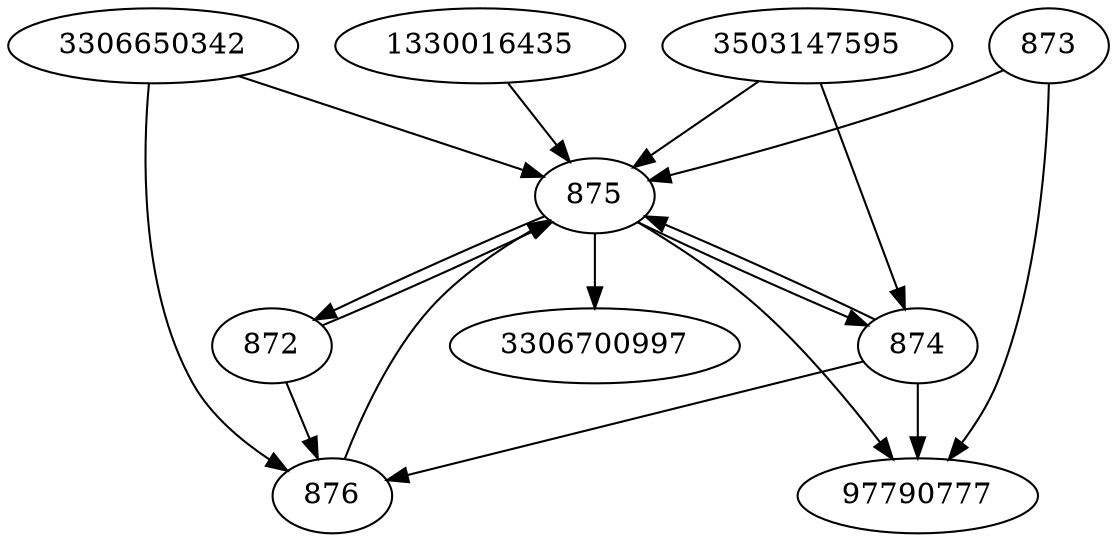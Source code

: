 strict digraph  {
3306700997;
3306650342;
872;
873;
874;
3503147595;
876;
875;
1330016435;
97790777;
3306650342 -> 875;
3306650342 -> 876;
872 -> 875;
872 -> 876;
873 -> 875;
873 -> 97790777;
874 -> 875;
874 -> 876;
874 -> 97790777;
3503147595 -> 874;
3503147595 -> 875;
876 -> 875;
875 -> 874;
875 -> 872;
875 -> 97790777;
875 -> 3306700997;
1330016435 -> 875;
}
